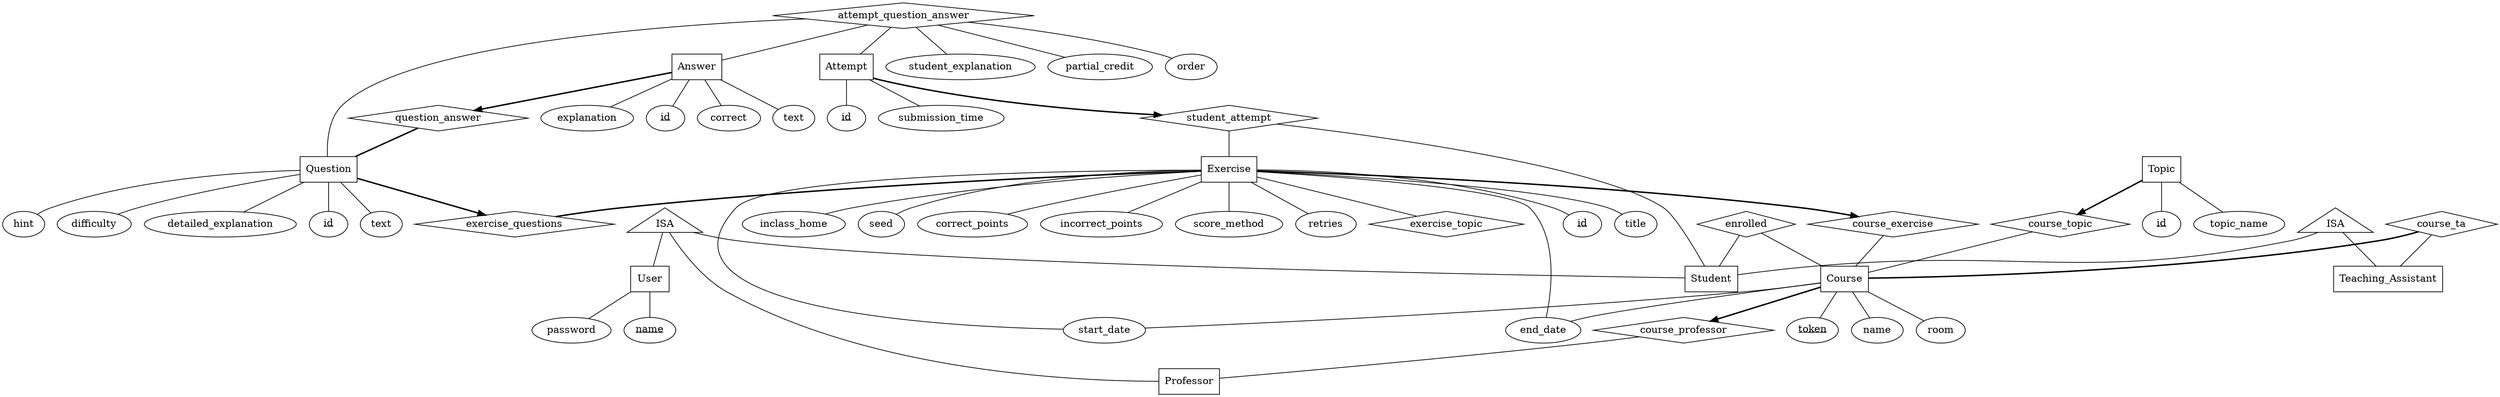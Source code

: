// dot -Tpng er_diagram.gv > diagram.png

digraph G {

  User[shape=box]

  User -> {user_name[label=<<u>name</u>>]; password} [arrowhead=none]

  Professor[shape=box]
  Student[shape=box]
  Teaching_Assistant[shape=box]

  prof_student_isa_user_relation[shape=triangle, label="ISA"]
  ta_isa_student_relation[shape=triangle,label="ISA"]
  
  prof_student_isa_user_relation -> {User; Professor; Student} [arrowhead=none]

  ta_isa_student_relation -> {Student; Teaching_Assistant} [arrowhead=none]

  Course[shape=box]
  Course -> {course_name[label="name"]; room; token[label=<<u>token</u>>]; start_date; end_date} [arrowhead=none]

  // course -> professor is one-to-many, total participation for course
  course_professor[shape=diamond]
  Course -> course_professor[style=bold]
  course_professor -> Professor [arrowhead=none]

  // course -> TA is one-to-many, total participation for course
  course_ta[shape=diamond]
  course_ta -> Teaching_Assistant [arrowhead=none]
  course_ta -> Course [arrowhead=none, style=bold]

  // student -> course is many to many
  enrolled[shape=diamond]
  enrolled -> {Student; Course} [arrowhead=none]


  Topic[shape=box]

  // course -> topic is one-to-many, total participation for topic
  course_topic[shape=diamond]
  course_topic -> Course [arrowhead=none]
  Topic -> course_topic [style=bold]
  Topic -> {topic_id[label=<<u>id</u>>]; topic_name } [arrowhead=none]

  Exercise[shape=box]
  Exercise -> {exercise_id[label=<<u>id</u>>]; title; inclass_home; seed; correct_points; incorrect_points; score_method; retries; start_date; end_date;} [arrowhead=none]

  exercise_topic[shape=diamond]
  Exercise -> exercise_topic[arrowhead=none]

  // course -> exercise is one-to-many, total participation for exercises
  course_exercise[shape=diamond]
  course_exercise -> Course [arrowhead=none]
  Exercise -> course_exercise [style=bold]


  Question[shape=box]
  Question -> {question_id[label=<<u>id</u>>]; question_text[label="text"]; hint; difficulty; detailed_explanation} [arrowhead=none]

  // exercise -> question is one-to-many, total participation for both
  exercise_questions[shape=diamond]
  Exercise -> exercise_questions[arrowhead=none, style=bold]
  Question -> exercise_questions[style=bold]

  Answer[shape=box]
  Answer -> {answer_id[label=<<u>id</u>>]; correct; answer_text[label="text"]; explanation;} [arrowhead=none]

  // question -> answer is one-to-many, total participation for both
  question_answer[shape=diamond]
  question_answer -> Question [arrowhead=none, style=bold]
  Answer -> question_answer [style=bold]


  Attempt[shape=box]
  Attempt -> {attempt_id[label=<<u>id</u>>]; submission_time} [arrowhead=none]

  // student -> attempt is one-to-many, total participation for attempt
  student_attempt[shape=diamond]
  student_attempt -> {Student;Exercise} [arrowhead=none]
  Attempt -> student_attempt [style=bold]
  

  attempt_question_answer[shape=diamond]
  attempt_question_answer -> {student_explanation; partial_credit; order; Answer; Question; Attempt} [arrowhead=none]


}

